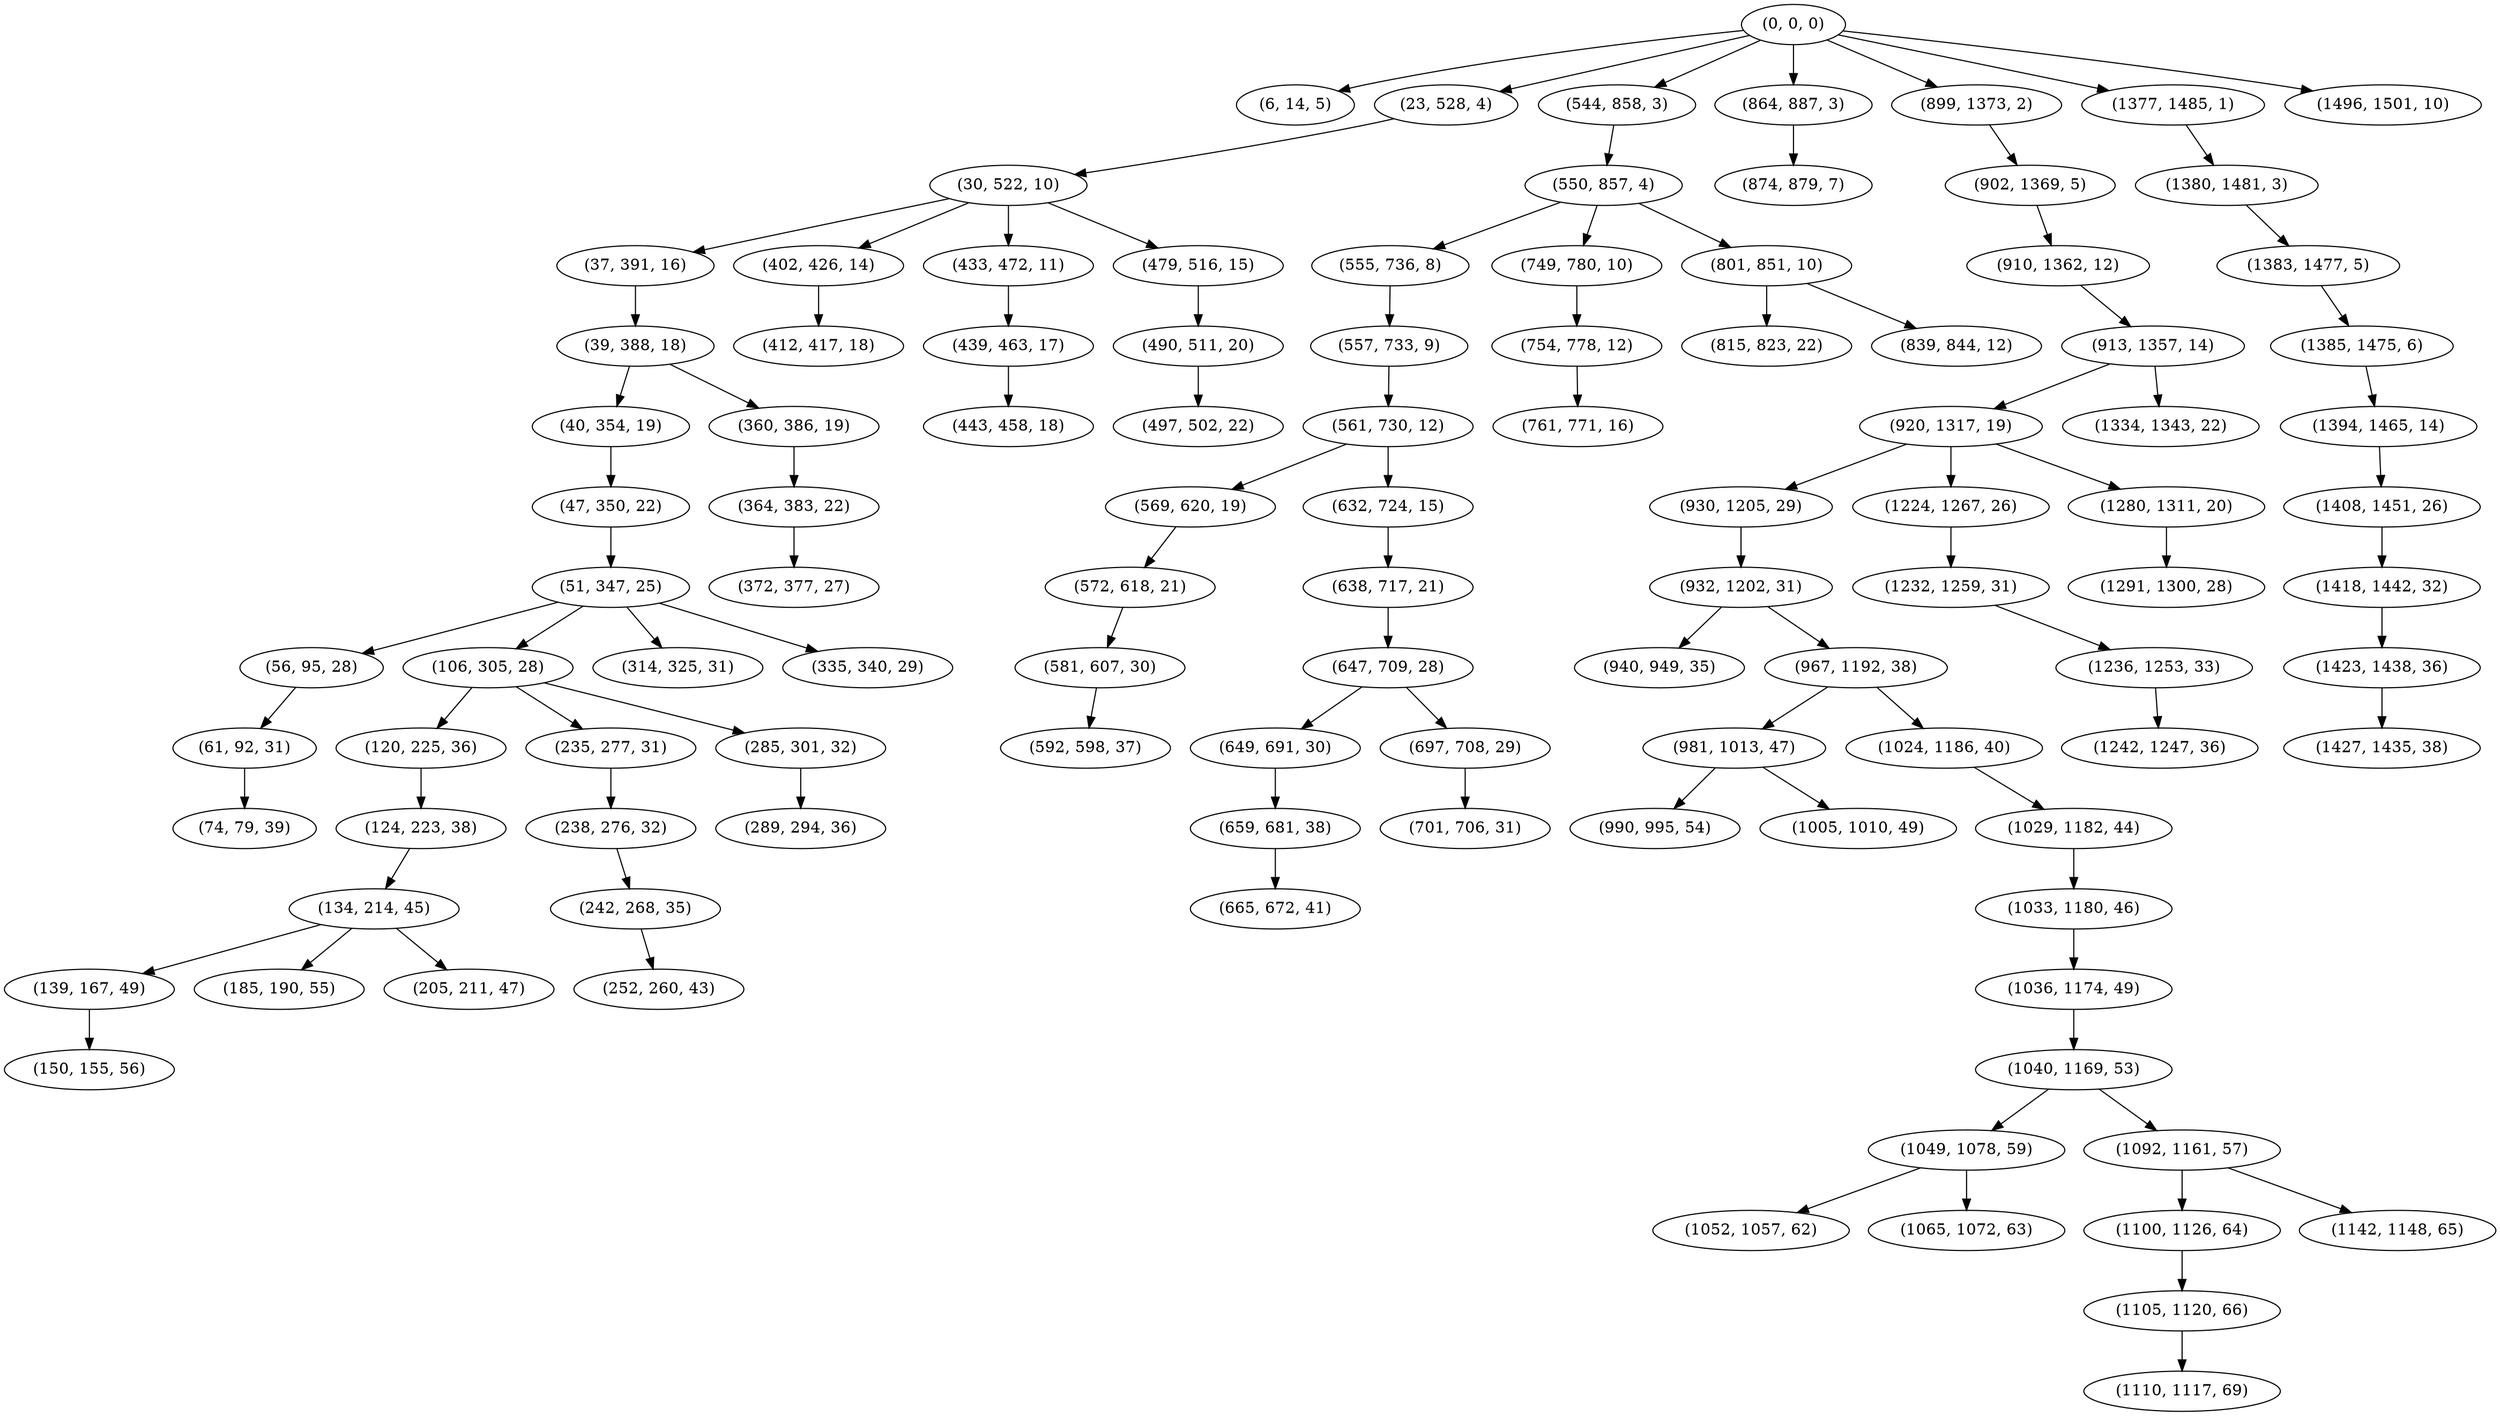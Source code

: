 digraph tree {
    "(0, 0, 0)";
    "(6, 14, 5)";
    "(23, 528, 4)";
    "(30, 522, 10)";
    "(37, 391, 16)";
    "(39, 388, 18)";
    "(40, 354, 19)";
    "(47, 350, 22)";
    "(51, 347, 25)";
    "(56, 95, 28)";
    "(61, 92, 31)";
    "(74, 79, 39)";
    "(106, 305, 28)";
    "(120, 225, 36)";
    "(124, 223, 38)";
    "(134, 214, 45)";
    "(139, 167, 49)";
    "(150, 155, 56)";
    "(185, 190, 55)";
    "(205, 211, 47)";
    "(235, 277, 31)";
    "(238, 276, 32)";
    "(242, 268, 35)";
    "(252, 260, 43)";
    "(285, 301, 32)";
    "(289, 294, 36)";
    "(314, 325, 31)";
    "(335, 340, 29)";
    "(360, 386, 19)";
    "(364, 383, 22)";
    "(372, 377, 27)";
    "(402, 426, 14)";
    "(412, 417, 18)";
    "(433, 472, 11)";
    "(439, 463, 17)";
    "(443, 458, 18)";
    "(479, 516, 15)";
    "(490, 511, 20)";
    "(497, 502, 22)";
    "(544, 858, 3)";
    "(550, 857, 4)";
    "(555, 736, 8)";
    "(557, 733, 9)";
    "(561, 730, 12)";
    "(569, 620, 19)";
    "(572, 618, 21)";
    "(581, 607, 30)";
    "(592, 598, 37)";
    "(632, 724, 15)";
    "(638, 717, 21)";
    "(647, 709, 28)";
    "(649, 691, 30)";
    "(659, 681, 38)";
    "(665, 672, 41)";
    "(697, 708, 29)";
    "(701, 706, 31)";
    "(749, 780, 10)";
    "(754, 778, 12)";
    "(761, 771, 16)";
    "(801, 851, 10)";
    "(815, 823, 22)";
    "(839, 844, 12)";
    "(864, 887, 3)";
    "(874, 879, 7)";
    "(899, 1373, 2)";
    "(902, 1369, 5)";
    "(910, 1362, 12)";
    "(913, 1357, 14)";
    "(920, 1317, 19)";
    "(930, 1205, 29)";
    "(932, 1202, 31)";
    "(940, 949, 35)";
    "(967, 1192, 38)";
    "(981, 1013, 47)";
    "(990, 995, 54)";
    "(1005, 1010, 49)";
    "(1024, 1186, 40)";
    "(1029, 1182, 44)";
    "(1033, 1180, 46)";
    "(1036, 1174, 49)";
    "(1040, 1169, 53)";
    "(1049, 1078, 59)";
    "(1052, 1057, 62)";
    "(1065, 1072, 63)";
    "(1092, 1161, 57)";
    "(1100, 1126, 64)";
    "(1105, 1120, 66)";
    "(1110, 1117, 69)";
    "(1142, 1148, 65)";
    "(1224, 1267, 26)";
    "(1232, 1259, 31)";
    "(1236, 1253, 33)";
    "(1242, 1247, 36)";
    "(1280, 1311, 20)";
    "(1291, 1300, 28)";
    "(1334, 1343, 22)";
    "(1377, 1485, 1)";
    "(1380, 1481, 3)";
    "(1383, 1477, 5)";
    "(1385, 1475, 6)";
    "(1394, 1465, 14)";
    "(1408, 1451, 26)";
    "(1418, 1442, 32)";
    "(1423, 1438, 36)";
    "(1427, 1435, 38)";
    "(1496, 1501, 10)";
    "(0, 0, 0)" -> "(6, 14, 5)";
    "(0, 0, 0)" -> "(23, 528, 4)";
    "(0, 0, 0)" -> "(544, 858, 3)";
    "(0, 0, 0)" -> "(864, 887, 3)";
    "(0, 0, 0)" -> "(899, 1373, 2)";
    "(0, 0, 0)" -> "(1377, 1485, 1)";
    "(0, 0, 0)" -> "(1496, 1501, 10)";
    "(23, 528, 4)" -> "(30, 522, 10)";
    "(30, 522, 10)" -> "(37, 391, 16)";
    "(30, 522, 10)" -> "(402, 426, 14)";
    "(30, 522, 10)" -> "(433, 472, 11)";
    "(30, 522, 10)" -> "(479, 516, 15)";
    "(37, 391, 16)" -> "(39, 388, 18)";
    "(39, 388, 18)" -> "(40, 354, 19)";
    "(39, 388, 18)" -> "(360, 386, 19)";
    "(40, 354, 19)" -> "(47, 350, 22)";
    "(47, 350, 22)" -> "(51, 347, 25)";
    "(51, 347, 25)" -> "(56, 95, 28)";
    "(51, 347, 25)" -> "(106, 305, 28)";
    "(51, 347, 25)" -> "(314, 325, 31)";
    "(51, 347, 25)" -> "(335, 340, 29)";
    "(56, 95, 28)" -> "(61, 92, 31)";
    "(61, 92, 31)" -> "(74, 79, 39)";
    "(106, 305, 28)" -> "(120, 225, 36)";
    "(106, 305, 28)" -> "(235, 277, 31)";
    "(106, 305, 28)" -> "(285, 301, 32)";
    "(120, 225, 36)" -> "(124, 223, 38)";
    "(124, 223, 38)" -> "(134, 214, 45)";
    "(134, 214, 45)" -> "(139, 167, 49)";
    "(134, 214, 45)" -> "(185, 190, 55)";
    "(134, 214, 45)" -> "(205, 211, 47)";
    "(139, 167, 49)" -> "(150, 155, 56)";
    "(235, 277, 31)" -> "(238, 276, 32)";
    "(238, 276, 32)" -> "(242, 268, 35)";
    "(242, 268, 35)" -> "(252, 260, 43)";
    "(285, 301, 32)" -> "(289, 294, 36)";
    "(360, 386, 19)" -> "(364, 383, 22)";
    "(364, 383, 22)" -> "(372, 377, 27)";
    "(402, 426, 14)" -> "(412, 417, 18)";
    "(433, 472, 11)" -> "(439, 463, 17)";
    "(439, 463, 17)" -> "(443, 458, 18)";
    "(479, 516, 15)" -> "(490, 511, 20)";
    "(490, 511, 20)" -> "(497, 502, 22)";
    "(544, 858, 3)" -> "(550, 857, 4)";
    "(550, 857, 4)" -> "(555, 736, 8)";
    "(550, 857, 4)" -> "(749, 780, 10)";
    "(550, 857, 4)" -> "(801, 851, 10)";
    "(555, 736, 8)" -> "(557, 733, 9)";
    "(557, 733, 9)" -> "(561, 730, 12)";
    "(561, 730, 12)" -> "(569, 620, 19)";
    "(561, 730, 12)" -> "(632, 724, 15)";
    "(569, 620, 19)" -> "(572, 618, 21)";
    "(572, 618, 21)" -> "(581, 607, 30)";
    "(581, 607, 30)" -> "(592, 598, 37)";
    "(632, 724, 15)" -> "(638, 717, 21)";
    "(638, 717, 21)" -> "(647, 709, 28)";
    "(647, 709, 28)" -> "(649, 691, 30)";
    "(647, 709, 28)" -> "(697, 708, 29)";
    "(649, 691, 30)" -> "(659, 681, 38)";
    "(659, 681, 38)" -> "(665, 672, 41)";
    "(697, 708, 29)" -> "(701, 706, 31)";
    "(749, 780, 10)" -> "(754, 778, 12)";
    "(754, 778, 12)" -> "(761, 771, 16)";
    "(801, 851, 10)" -> "(815, 823, 22)";
    "(801, 851, 10)" -> "(839, 844, 12)";
    "(864, 887, 3)" -> "(874, 879, 7)";
    "(899, 1373, 2)" -> "(902, 1369, 5)";
    "(902, 1369, 5)" -> "(910, 1362, 12)";
    "(910, 1362, 12)" -> "(913, 1357, 14)";
    "(913, 1357, 14)" -> "(920, 1317, 19)";
    "(913, 1357, 14)" -> "(1334, 1343, 22)";
    "(920, 1317, 19)" -> "(930, 1205, 29)";
    "(920, 1317, 19)" -> "(1224, 1267, 26)";
    "(920, 1317, 19)" -> "(1280, 1311, 20)";
    "(930, 1205, 29)" -> "(932, 1202, 31)";
    "(932, 1202, 31)" -> "(940, 949, 35)";
    "(932, 1202, 31)" -> "(967, 1192, 38)";
    "(967, 1192, 38)" -> "(981, 1013, 47)";
    "(967, 1192, 38)" -> "(1024, 1186, 40)";
    "(981, 1013, 47)" -> "(990, 995, 54)";
    "(981, 1013, 47)" -> "(1005, 1010, 49)";
    "(1024, 1186, 40)" -> "(1029, 1182, 44)";
    "(1029, 1182, 44)" -> "(1033, 1180, 46)";
    "(1033, 1180, 46)" -> "(1036, 1174, 49)";
    "(1036, 1174, 49)" -> "(1040, 1169, 53)";
    "(1040, 1169, 53)" -> "(1049, 1078, 59)";
    "(1040, 1169, 53)" -> "(1092, 1161, 57)";
    "(1049, 1078, 59)" -> "(1052, 1057, 62)";
    "(1049, 1078, 59)" -> "(1065, 1072, 63)";
    "(1092, 1161, 57)" -> "(1100, 1126, 64)";
    "(1092, 1161, 57)" -> "(1142, 1148, 65)";
    "(1100, 1126, 64)" -> "(1105, 1120, 66)";
    "(1105, 1120, 66)" -> "(1110, 1117, 69)";
    "(1224, 1267, 26)" -> "(1232, 1259, 31)";
    "(1232, 1259, 31)" -> "(1236, 1253, 33)";
    "(1236, 1253, 33)" -> "(1242, 1247, 36)";
    "(1280, 1311, 20)" -> "(1291, 1300, 28)";
    "(1377, 1485, 1)" -> "(1380, 1481, 3)";
    "(1380, 1481, 3)" -> "(1383, 1477, 5)";
    "(1383, 1477, 5)" -> "(1385, 1475, 6)";
    "(1385, 1475, 6)" -> "(1394, 1465, 14)";
    "(1394, 1465, 14)" -> "(1408, 1451, 26)";
    "(1408, 1451, 26)" -> "(1418, 1442, 32)";
    "(1418, 1442, 32)" -> "(1423, 1438, 36)";
    "(1423, 1438, 36)" -> "(1427, 1435, 38)";
}
